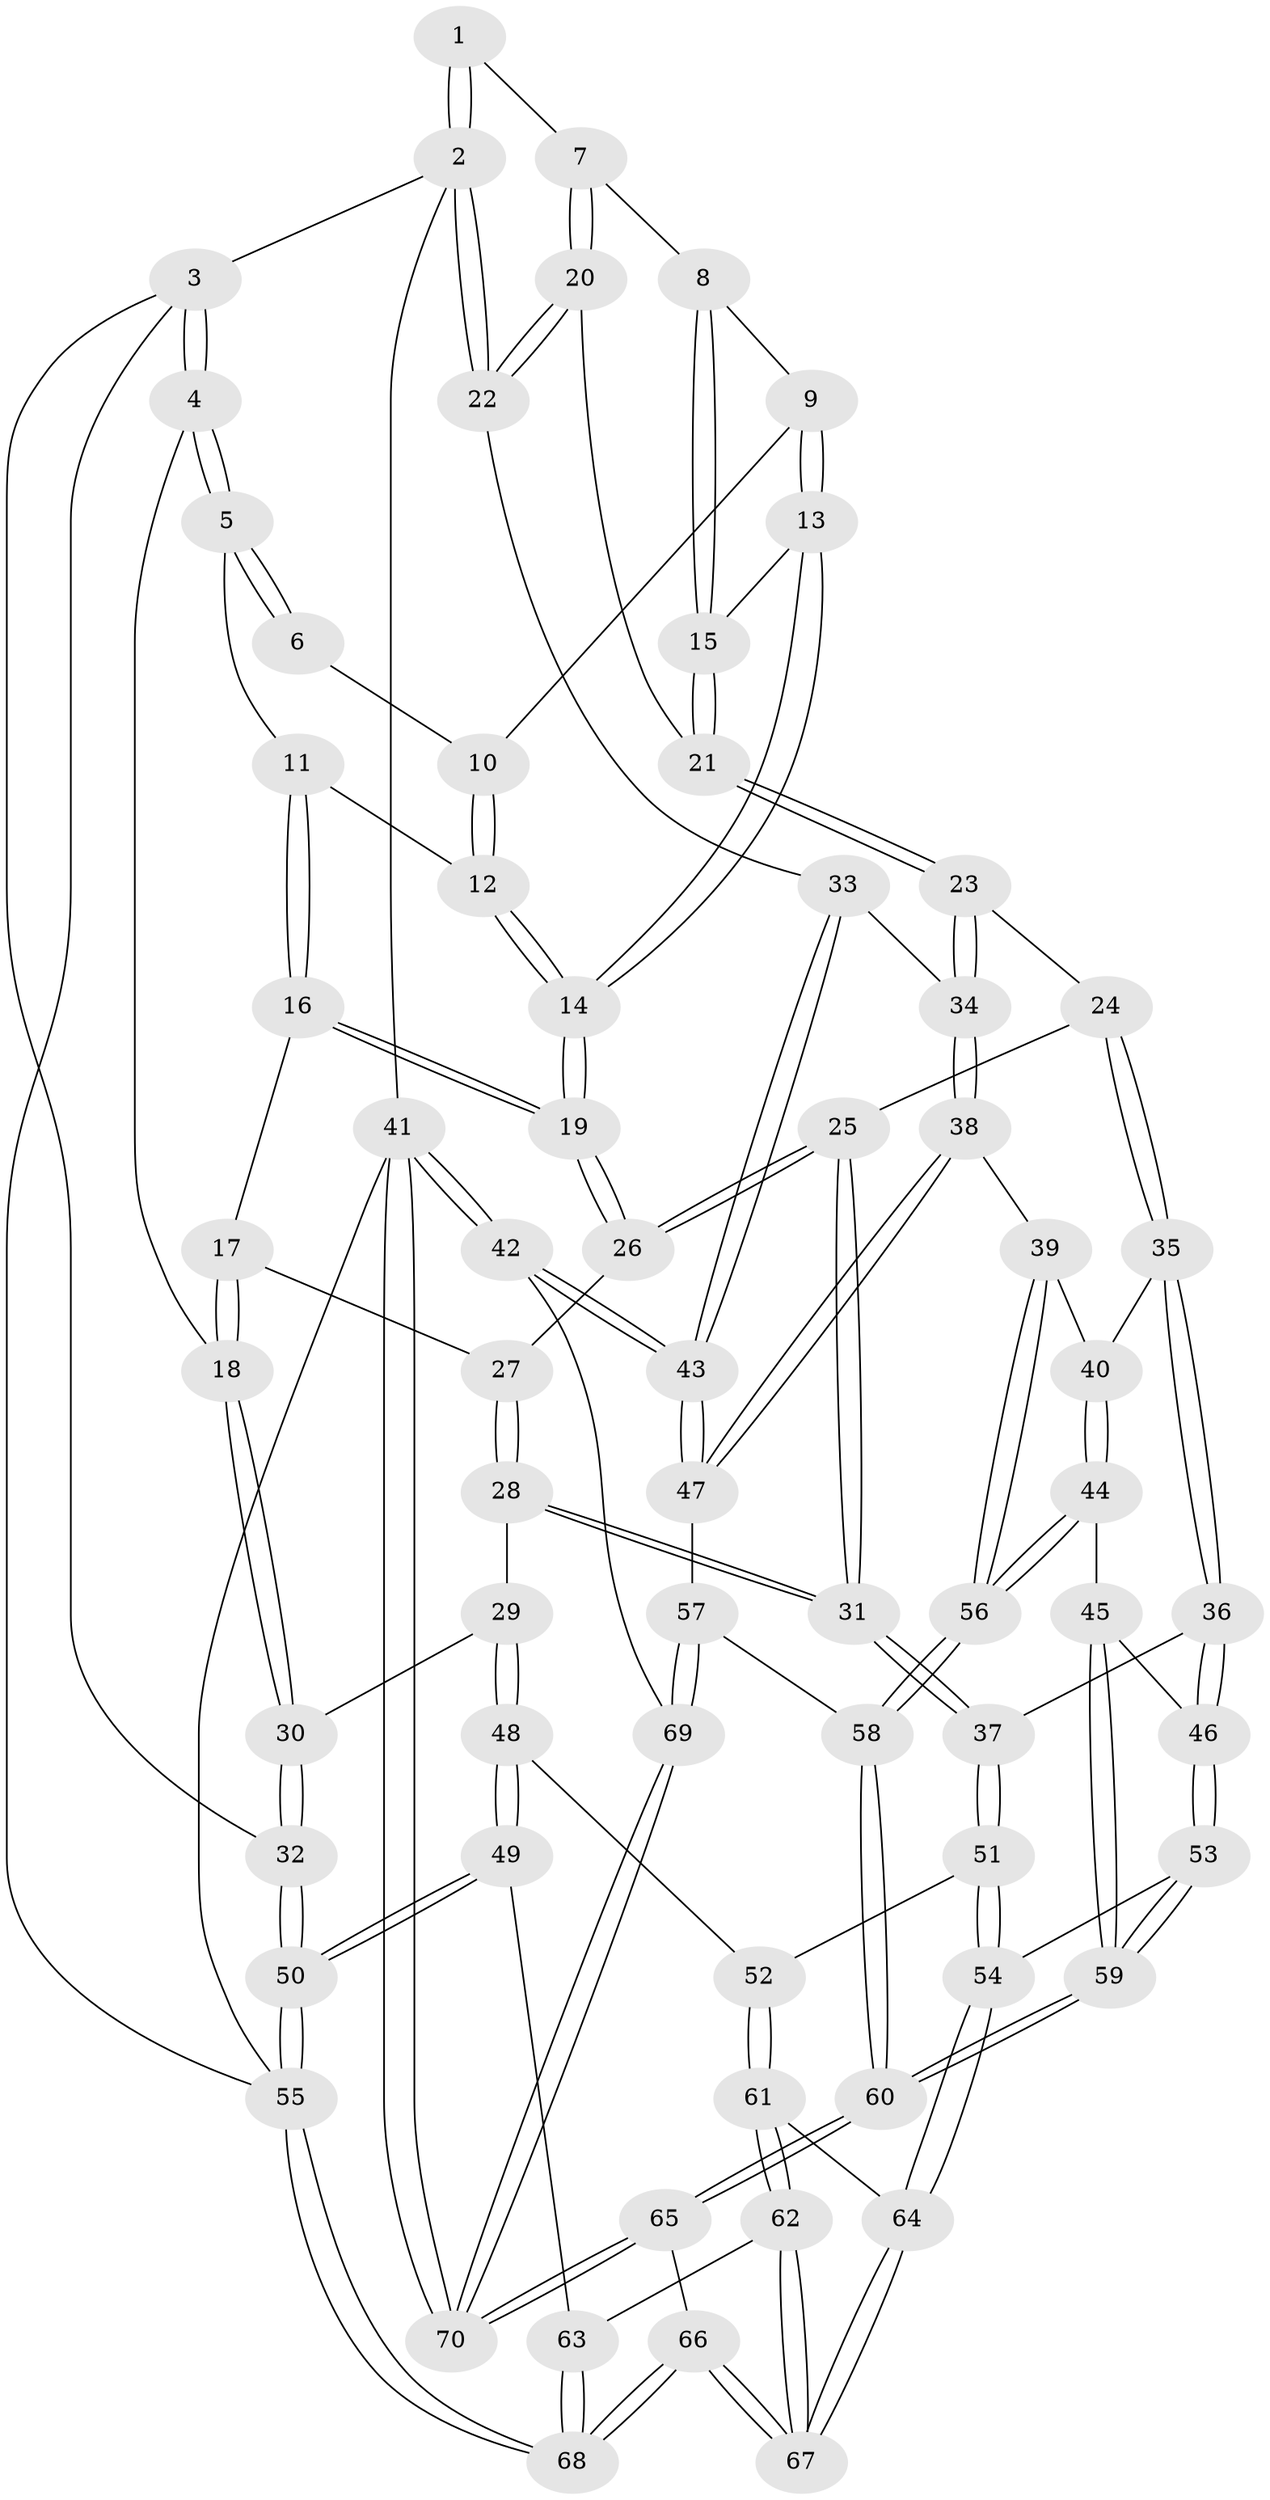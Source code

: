 // coarse degree distribution, {4: 0.575, 5: 0.25, 3: 0.15, 6: 0.025}
// Generated by graph-tools (version 1.1) at 2025/52/02/27/25 19:52:38]
// undirected, 70 vertices, 172 edges
graph export_dot {
graph [start="1"]
  node [color=gray90,style=filled];
  1 [pos="+0.9324356798068493+0"];
  2 [pos="+1+0"];
  3 [pos="+0+0"];
  4 [pos="+0+0"];
  5 [pos="+0.29110570935876207+0"];
  6 [pos="+0.8395439365834402+0"];
  7 [pos="+0.8368435802180962+0.20410825239725106"];
  8 [pos="+0.7475424353083454+0.16493818179517167"];
  9 [pos="+0.7166262943781185+0.12900053499203953"];
  10 [pos="+0.7123013661444353+0.11963581583128652"];
  11 [pos="+0.31764982123736263+0"];
  12 [pos="+0.48488813414208404+0.09446263796474723"];
  13 [pos="+0.5707543359566545+0.29181283502055777"];
  14 [pos="+0.563123893434093+0.29251833561230794"];
  15 [pos="+0.6757729012499955+0.30836568746201953"];
  16 [pos="+0.34956866463142505+0.2678908841909273"];
  17 [pos="+0.3400801922543862+0.32151562937751366"];
  18 [pos="+0.1758419847263212+0.3902155753585645"];
  19 [pos="+0.5564385677934084+0.302987567756432"];
  20 [pos="+0.8955503733242673+0.2606834098194934"];
  21 [pos="+0.7955932759868585+0.4076732185590894"];
  22 [pos="+1+0.18426190266739326"];
  23 [pos="+0.7943647415489902+0.4321450930797571"];
  24 [pos="+0.5895442943637156+0.4654494527677623"];
  25 [pos="+0.5288489988759533+0.4082349500230889"];
  26 [pos="+0.5247563760908288+0.388934816870592"];
  27 [pos="+0.37534312525281005+0.3629839814171484"];
  28 [pos="+0.3361513535798798+0.5571542868035392"];
  29 [pos="+0.21560710746951692+0.5381670306053687"];
  30 [pos="+0.1769151883893443+0.44561118052587306"];
  31 [pos="+0.37331277715592254+0.5785458758313115"];
  32 [pos="+0+0.5136128738378106"];
  33 [pos="+1+0.31497434582956646"];
  34 [pos="+0.8325488756730653+0.5194844597507406"];
  35 [pos="+0.5903273948082358+0.5592505701906324"];
  36 [pos="+0.4910926650456405+0.6407086726420687"];
  37 [pos="+0.3935622273951302+0.6092282393717707"];
  38 [pos="+0.8374114041677885+0.5995827171858784"];
  39 [pos="+0.7793055775913467+0.6187605108949045"];
  40 [pos="+0.6610566116229238+0.5941345970440535"];
  41 [pos="+1+1"];
  42 [pos="+1+0.9003091410829465"];
  43 [pos="+1+0.7630580764783619"];
  44 [pos="+0.5797433428006467+0.7183909667361108"];
  45 [pos="+0.5253321141059862+0.6928752776287349"];
  46 [pos="+0.5224608221699529+0.6904073185985786"];
  47 [pos="+0.8524267449470689+0.6142229862414397"];
  48 [pos="+0.15000485065692+0.6207836868332753"];
  49 [pos="+0.10355240696382173+0.6680166713380292"];
  50 [pos="+0+0.6942311068554721"];
  51 [pos="+0.3548205337498589+0.7178846458584315"];
  52 [pos="+0.31888659324565394+0.7380423373045931"];
  53 [pos="+0.43015346909461594+0.8091774307742772"];
  54 [pos="+0.4006769724869073+0.7970908872810032"];
  55 [pos="+0+1"];
  56 [pos="+0.641090746934036+0.7655692119872713"];
  57 [pos="+0.7893231380072259+0.8733391227700601"];
  58 [pos="+0.6538690665800996+0.8601976697210064"];
  59 [pos="+0.49976903743964407+0.8918754633143786"];
  60 [pos="+0.5403990500111095+0.9744150692654854"];
  61 [pos="+0.2685469920298544+0.7815066017841168"];
  62 [pos="+0.2343469695284955+0.8006271255116963"];
  63 [pos="+0.17539398186076158+0.7733600499570052"];
  64 [pos="+0.36078089803794505+0.8399524969828551"];
  65 [pos="+0.473131424492844+1"];
  66 [pos="+0.30541901555944173+1"];
  67 [pos="+0.29417761654210134+1"];
  68 [pos="+0+1"];
  69 [pos="+0.7956337469280663+0.8787592970984882"];
  70 [pos="+0.8073895334898707+1"];
  1 -- 2;
  1 -- 2;
  1 -- 7;
  2 -- 3;
  2 -- 22;
  2 -- 22;
  2 -- 41;
  3 -- 4;
  3 -- 4;
  3 -- 32;
  3 -- 55;
  4 -- 5;
  4 -- 5;
  4 -- 18;
  5 -- 6;
  5 -- 6;
  5 -- 11;
  6 -- 10;
  7 -- 8;
  7 -- 20;
  7 -- 20;
  8 -- 9;
  8 -- 15;
  8 -- 15;
  9 -- 10;
  9 -- 13;
  9 -- 13;
  10 -- 12;
  10 -- 12;
  11 -- 12;
  11 -- 16;
  11 -- 16;
  12 -- 14;
  12 -- 14;
  13 -- 14;
  13 -- 14;
  13 -- 15;
  14 -- 19;
  14 -- 19;
  15 -- 21;
  15 -- 21;
  16 -- 17;
  16 -- 19;
  16 -- 19;
  17 -- 18;
  17 -- 18;
  17 -- 27;
  18 -- 30;
  18 -- 30;
  19 -- 26;
  19 -- 26;
  20 -- 21;
  20 -- 22;
  20 -- 22;
  21 -- 23;
  21 -- 23;
  22 -- 33;
  23 -- 24;
  23 -- 34;
  23 -- 34;
  24 -- 25;
  24 -- 35;
  24 -- 35;
  25 -- 26;
  25 -- 26;
  25 -- 31;
  25 -- 31;
  26 -- 27;
  27 -- 28;
  27 -- 28;
  28 -- 29;
  28 -- 31;
  28 -- 31;
  29 -- 30;
  29 -- 48;
  29 -- 48;
  30 -- 32;
  30 -- 32;
  31 -- 37;
  31 -- 37;
  32 -- 50;
  32 -- 50;
  33 -- 34;
  33 -- 43;
  33 -- 43;
  34 -- 38;
  34 -- 38;
  35 -- 36;
  35 -- 36;
  35 -- 40;
  36 -- 37;
  36 -- 46;
  36 -- 46;
  37 -- 51;
  37 -- 51;
  38 -- 39;
  38 -- 47;
  38 -- 47;
  39 -- 40;
  39 -- 56;
  39 -- 56;
  40 -- 44;
  40 -- 44;
  41 -- 42;
  41 -- 42;
  41 -- 70;
  41 -- 70;
  41 -- 55;
  42 -- 43;
  42 -- 43;
  42 -- 69;
  43 -- 47;
  43 -- 47;
  44 -- 45;
  44 -- 56;
  44 -- 56;
  45 -- 46;
  45 -- 59;
  45 -- 59;
  46 -- 53;
  46 -- 53;
  47 -- 57;
  48 -- 49;
  48 -- 49;
  48 -- 52;
  49 -- 50;
  49 -- 50;
  49 -- 63;
  50 -- 55;
  50 -- 55;
  51 -- 52;
  51 -- 54;
  51 -- 54;
  52 -- 61;
  52 -- 61;
  53 -- 54;
  53 -- 59;
  53 -- 59;
  54 -- 64;
  54 -- 64;
  55 -- 68;
  55 -- 68;
  56 -- 58;
  56 -- 58;
  57 -- 58;
  57 -- 69;
  57 -- 69;
  58 -- 60;
  58 -- 60;
  59 -- 60;
  59 -- 60;
  60 -- 65;
  60 -- 65;
  61 -- 62;
  61 -- 62;
  61 -- 64;
  62 -- 63;
  62 -- 67;
  62 -- 67;
  63 -- 68;
  63 -- 68;
  64 -- 67;
  64 -- 67;
  65 -- 66;
  65 -- 70;
  65 -- 70;
  66 -- 67;
  66 -- 67;
  66 -- 68;
  66 -- 68;
  69 -- 70;
  69 -- 70;
}
